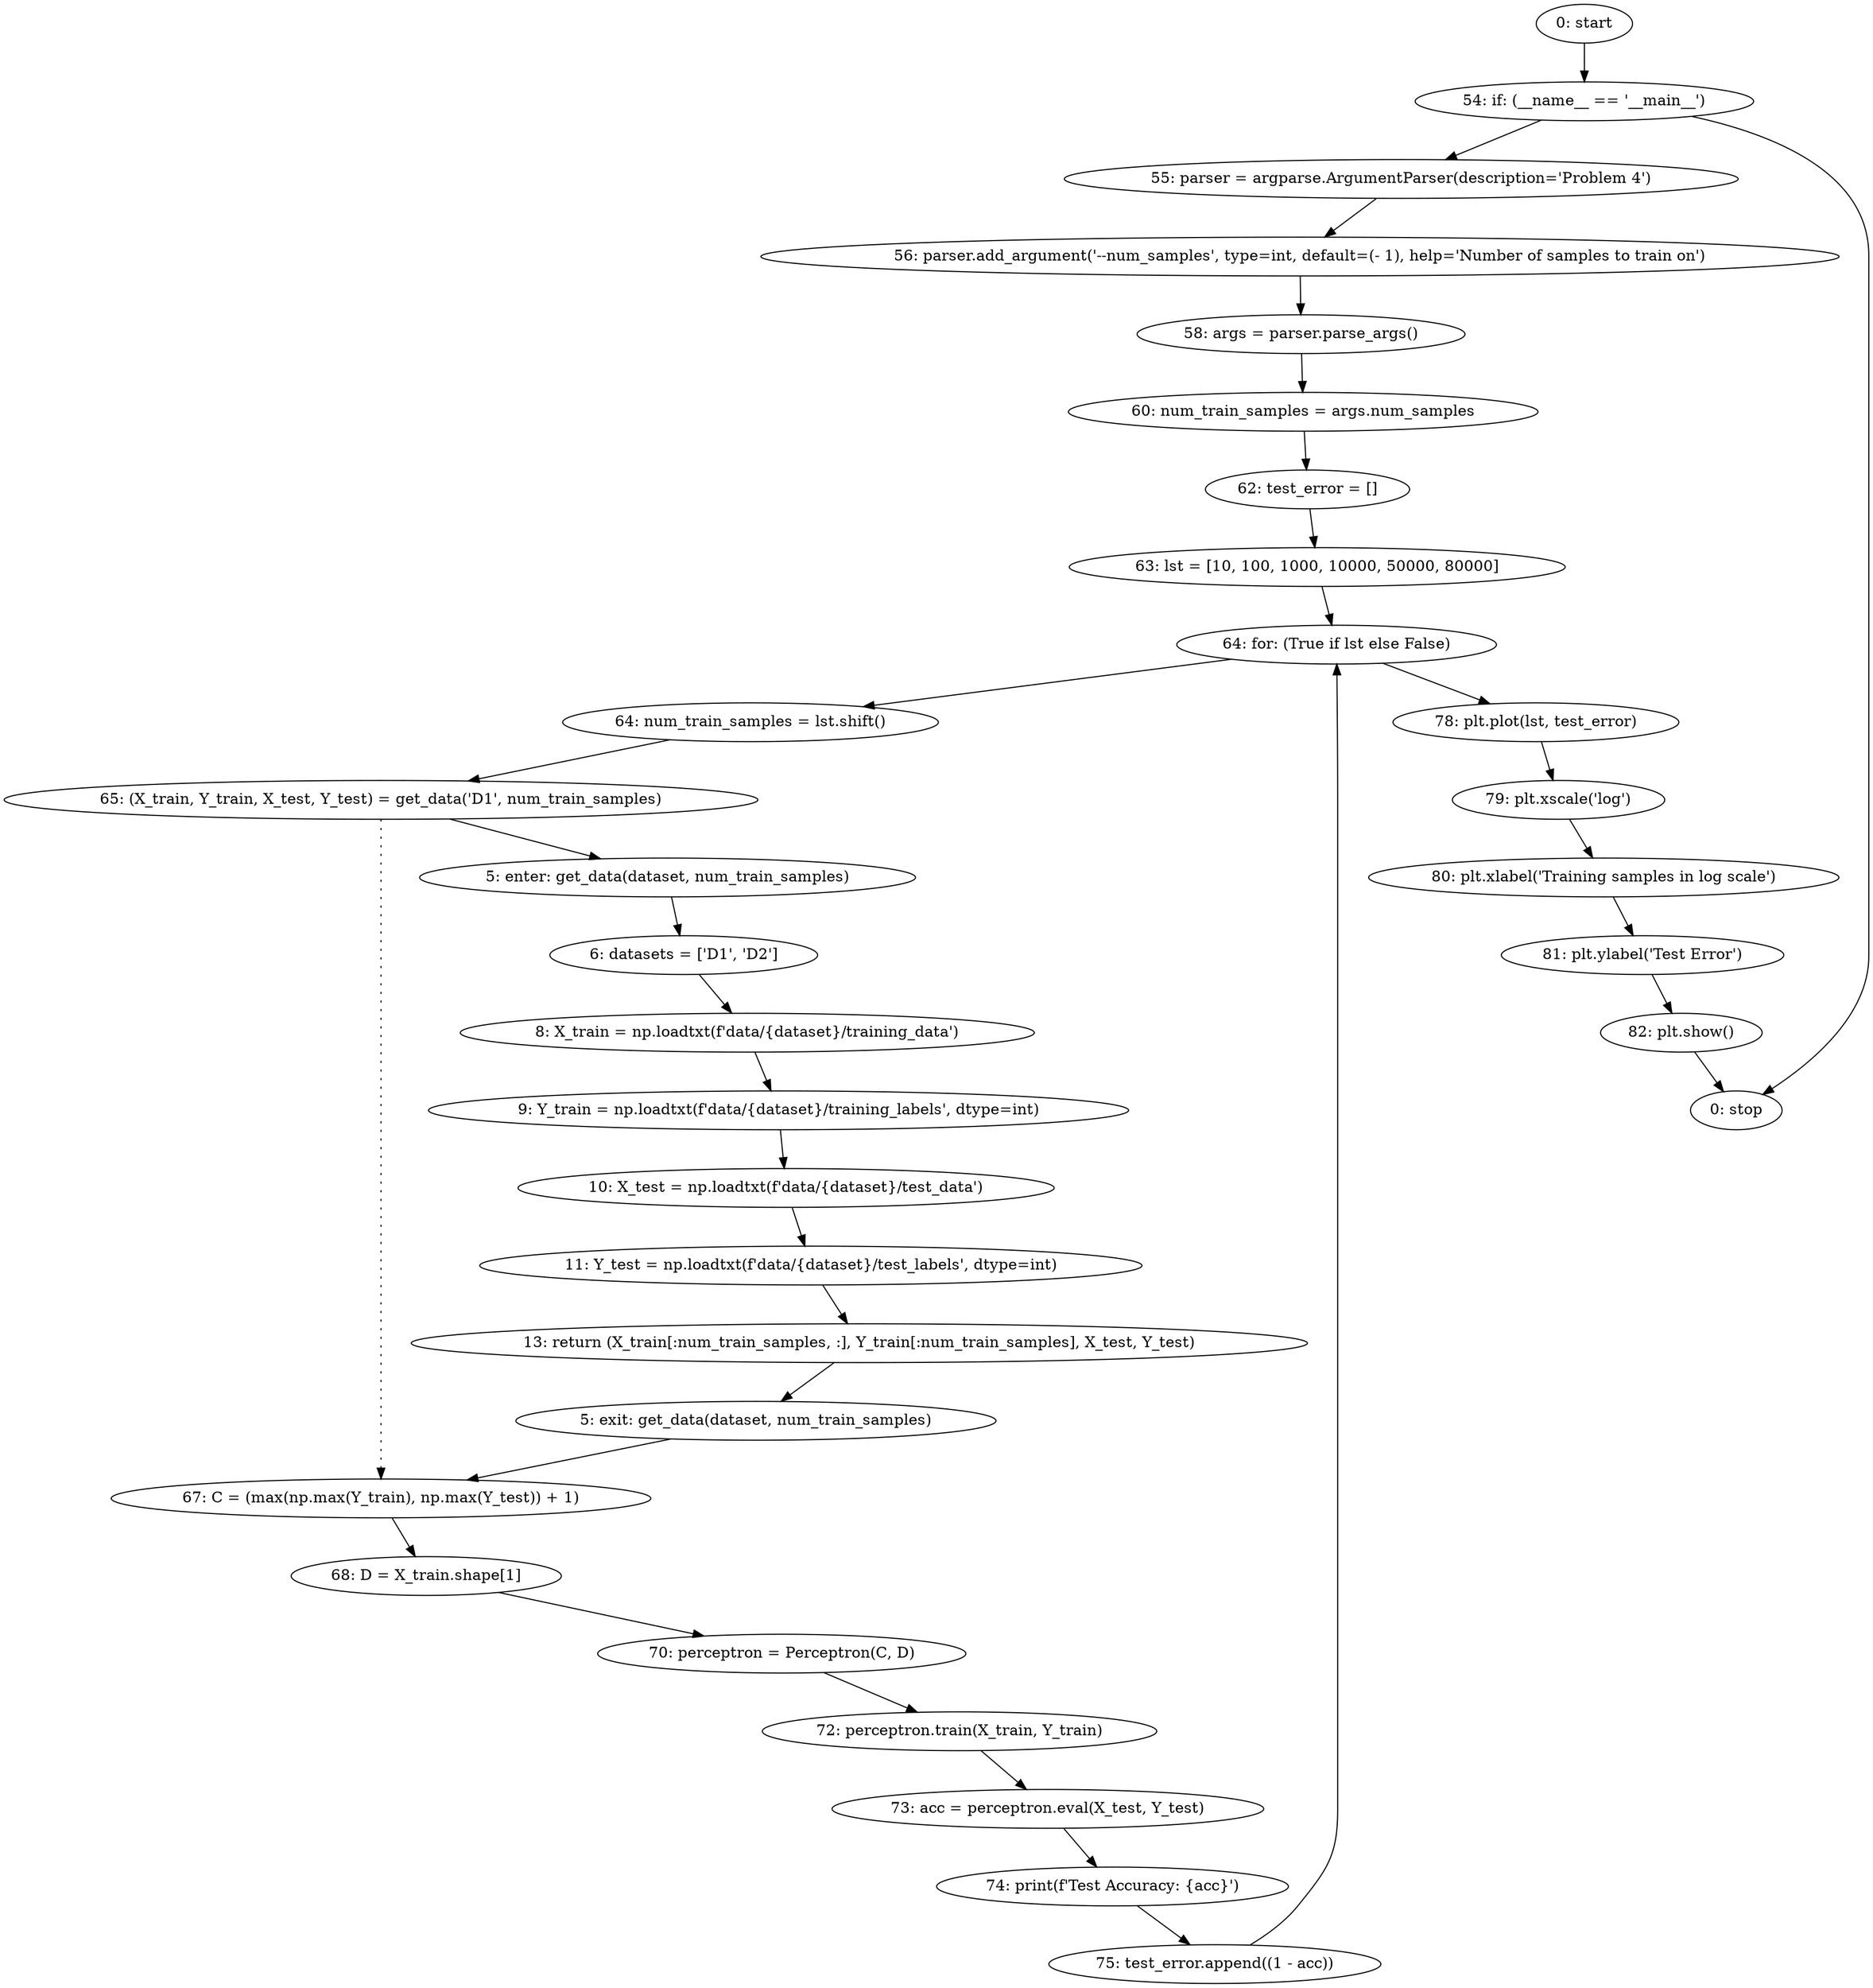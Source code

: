 strict digraph "" {
	node [label="\N"];
	0	 [label="0: start"];
	9	 [label="54: if: (__name__ == '__main__')"];
	0 -> 9;
	10	 [label="55: parser = argparse.ArgumentParser(description='Problem 4')"];
	9 -> 10;
	31	 [label="0: stop"];
	9 -> 31;
	1	 [label="5: enter: get_data(dataset, num_train_samples)"];
	3	 [label="6: datasets = ['D1', 'D2']"];
	1 -> 3;
	4	 [label="8: X_train = np.loadtxt(f'data/{dataset}/training_data')"];
	3 -> 4;
	18	 [label="65: (X_train, Y_train, X_test, Y_test) = get_data('D1', num_train_samples)"];
	18 -> 1;
	19	 [label="67: C = (max(np.max(Y_train), np.max(Y_test)) + 1)"];
	18 -> 19	 [style=dotted,
		weight=100];
	20	 [label="68: D = X_train.shape[1]"];
	19 -> 20;
	2	 [label="5: exit: get_data(dataset, num_train_samples)"];
	2 -> 19;
	8	 [label="13: return (X_train[:num_train_samples, :], Y_train[:num_train_samples], X_test, Y_test)"];
	8 -> 2;
	5	 [label="9: Y_train = np.loadtxt(f'data/{dataset}/training_labels', dtype=int)"];
	4 -> 5;
	6	 [label="10: X_test = np.loadtxt(f'data/{dataset}/test_data')"];
	5 -> 6;
	7	 [label="11: Y_test = np.loadtxt(f'data/{dataset}/test_labels', dtype=int)"];
	6 -> 7;
	7 -> 8;
	11	 [label="56: parser.add_argument('--num_samples', type=int, default=(- 1), help='Number of samples to train on')"];
	10 -> 11;
	12	 [label="58: args = parser.parse_args()"];
	11 -> 12;
	13	 [label="60: num_train_samples = args.num_samples"];
	12 -> 13;
	14	 [label="62: test_error = []"];
	13 -> 14;
	15	 [label="63: lst = [10, 100, 1000, 10000, 50000, 80000]"];
	14 -> 15;
	16	 [label="64: for: (True if lst else False)"];
	15 -> 16;
	17	 [label="64: num_train_samples = lst.shift()"];
	16 -> 17;
	26	 [label="78: plt.plot(lst, test_error)"];
	16 -> 26;
	17 -> 18;
	27	 [label="79: plt.xscale('log')"];
	26 -> 27;
	25	 [label="75: test_error.append((1 - acc))"];
	25 -> 16;
	21	 [label="70: perceptron = Perceptron(C, D)"];
	20 -> 21;
	22	 [label="72: perceptron.train(X_train, Y_train)"];
	21 -> 22;
	23	 [label="73: acc = perceptron.eval(X_test, Y_test)"];
	22 -> 23;
	24	 [label="74: print(f'Test Accuracy: {acc}')"];
	23 -> 24;
	24 -> 25;
	28	 [label="80: plt.xlabel('Training samples in log scale')"];
	27 -> 28;
	29	 [label="81: plt.ylabel('Test Error')"];
	28 -> 29;
	30	 [label="82: plt.show()"];
	29 -> 30;
	30 -> 31;
}

